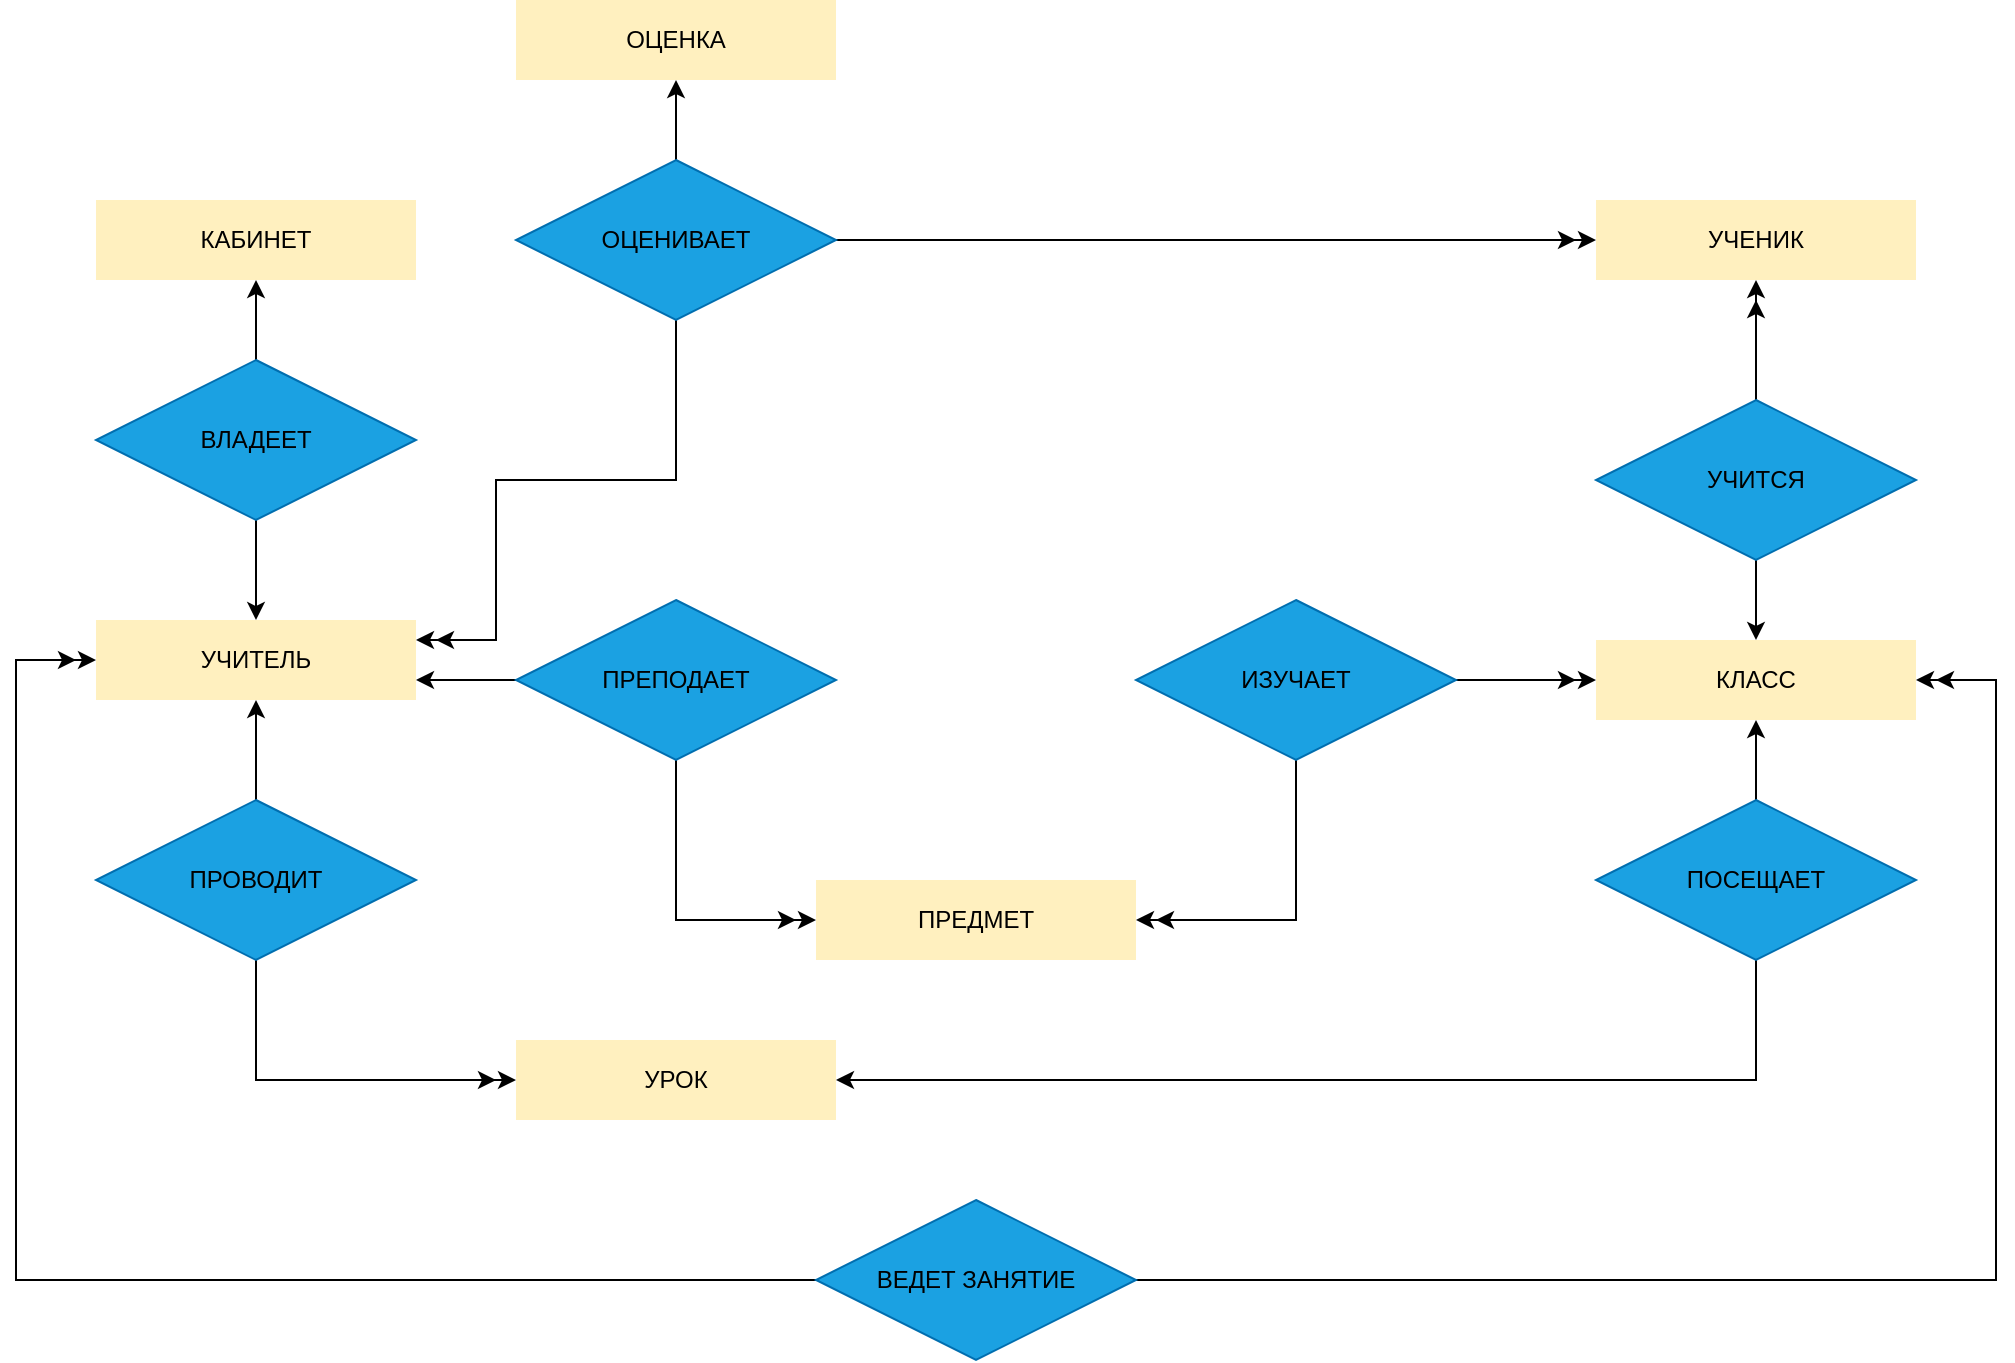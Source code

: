 <mxfile version="24.7.17" pages="2">
  <diagram id="R2lEEEUBdFMjLlhIrx00" name="ER model">
    <mxGraphModel dx="1432" dy="1423" grid="1" gridSize="10" guides="1" tooltips="1" connect="1" arrows="1" fold="1" page="1" pageScale="1" pageWidth="1100" pageHeight="850" math="0" shadow="0" extFonts="Permanent Marker^https://fonts.googleapis.com/css?family=Permanent+Marker">
      <root>
        <mxCell id="0" />
        <mxCell id="1" parent="0" />
        <mxCell id="xY1tVdi-NpbwFb_YusdT-2" value="УЧИТЕЛЬ" style="rounded=0;whiteSpace=wrap;html=1;fillColor=#FFF0BF;strokeColor=none;" parent="1" vertex="1">
          <mxGeometry x="70" y="350" width="160" height="40" as="geometry" />
        </mxCell>
        <mxCell id="YvtMeRN7eBT-opy4pQaJ-7" style="edgeStyle=orthogonalEdgeStyle;rounded=0;orthogonalLoop=1;jettySize=auto;html=1;" parent="1" source="xY1tVdi-NpbwFb_YusdT-6" target="YvtMeRN7eBT-opy4pQaJ-1" edge="1">
          <mxGeometry relative="1" as="geometry" />
        </mxCell>
        <mxCell id="YvtMeRN7eBT-opy4pQaJ-8" style="edgeStyle=orthogonalEdgeStyle;rounded=0;orthogonalLoop=1;jettySize=auto;html=1;" parent="1" source="xY1tVdi-NpbwFb_YusdT-6" target="YvtMeRN7eBT-opy4pQaJ-2" edge="1">
          <mxGeometry relative="1" as="geometry" />
        </mxCell>
        <mxCell id="_aSir1u-UffLly7e60Au-1" style="edgeStyle=orthogonalEdgeStyle;rounded=0;orthogonalLoop=1;jettySize=auto;html=1;" parent="1" source="xY1tVdi-NpbwFb_YusdT-6" edge="1">
          <mxGeometry relative="1" as="geometry">
            <mxPoint x="900" y="190" as="targetPoint" />
          </mxGeometry>
        </mxCell>
        <mxCell id="xY1tVdi-NpbwFb_YusdT-6" value="УЧИТСЯ" style="rhombus;whiteSpace=wrap;html=1;fillColor=#1ba1e2;fontColor=#000000;strokeColor=#006EAF;" parent="1" vertex="1">
          <mxGeometry x="820" y="240" width="160" height="80" as="geometry" />
        </mxCell>
        <mxCell id="YvtMeRN7eBT-opy4pQaJ-1" value="УЧЕНИК" style="rounded=0;whiteSpace=wrap;html=1;fillColor=#FFF0BF;strokeColor=none;" parent="1" vertex="1">
          <mxGeometry x="820" y="140" width="160" height="40" as="geometry" />
        </mxCell>
        <mxCell id="YvtMeRN7eBT-opy4pQaJ-2" value="КЛАСС" style="rounded=0;whiteSpace=wrap;html=1;fillColor=#FFF0BF;strokeColor=none;" parent="1" vertex="1">
          <mxGeometry x="820" y="360" width="160" height="40" as="geometry" />
        </mxCell>
        <mxCell id="YvtMeRN7eBT-opy4pQaJ-3" value="КАБИНЕТ" style="rounded=0;whiteSpace=wrap;html=1;fillColor=#FFF0BF;strokeColor=none;" parent="1" vertex="1">
          <mxGeometry x="70" y="140" width="160" height="40" as="geometry" />
        </mxCell>
        <mxCell id="YvtMeRN7eBT-opy4pQaJ-4" value="ПРЕДМЕТ" style="rounded=0;whiteSpace=wrap;html=1;fillColor=#FFF0BF;strokeColor=none;" parent="1" vertex="1">
          <mxGeometry x="430" y="480" width="160" height="40" as="geometry" />
        </mxCell>
        <mxCell id="YvtMeRN7eBT-opy4pQaJ-5" value="ОЦЕНКА" style="rounded=0;whiteSpace=wrap;html=1;fillColor=#FFF0BF;strokeColor=none;" parent="1" vertex="1">
          <mxGeometry x="280" y="40" width="160" height="40" as="geometry" />
        </mxCell>
        <mxCell id="YvtMeRN7eBT-opy4pQaJ-6" value="УРОК" style="rounded=0;whiteSpace=wrap;html=1;fillColor=#FFF0BF;strokeColor=none;" parent="1" vertex="1">
          <mxGeometry x="280" y="560" width="160" height="40" as="geometry" />
        </mxCell>
        <mxCell id="_aSir1u-UffLly7e60Au-5" style="edgeStyle=orthogonalEdgeStyle;rounded=0;orthogonalLoop=1;jettySize=auto;html=1;entryX=0.5;entryY=1;entryDx=0;entryDy=0;" parent="1" source="_aSir1u-UffLly7e60Au-2" target="YvtMeRN7eBT-opy4pQaJ-3" edge="1">
          <mxGeometry relative="1" as="geometry" />
        </mxCell>
        <mxCell id="_aSir1u-UffLly7e60Au-6" style="edgeStyle=orthogonalEdgeStyle;rounded=0;orthogonalLoop=1;jettySize=auto;html=1;entryX=0.5;entryY=0;entryDx=0;entryDy=0;" parent="1" source="_aSir1u-UffLly7e60Au-2" target="xY1tVdi-NpbwFb_YusdT-2" edge="1">
          <mxGeometry relative="1" as="geometry" />
        </mxCell>
        <mxCell id="_aSir1u-UffLly7e60Au-2" value="ВЛАДЕЕТ" style="rhombus;whiteSpace=wrap;html=1;fillColor=#1ba1e2;fontColor=#000000;strokeColor=#006EAF;" parent="1" vertex="1">
          <mxGeometry x="70" y="220" width="160" height="80" as="geometry" />
        </mxCell>
        <mxCell id="_aSir1u-UffLly7e60Au-25" style="edgeStyle=orthogonalEdgeStyle;rounded=0;orthogonalLoop=1;jettySize=auto;html=1;entryX=0.5;entryY=1;entryDx=0;entryDy=0;exitX=0.5;exitY=0;exitDx=0;exitDy=0;" parent="1" source="_aSir1u-UffLly7e60Au-10" target="xY1tVdi-NpbwFb_YusdT-2" edge="1">
          <mxGeometry relative="1" as="geometry" />
        </mxCell>
        <mxCell id="_aSir1u-UffLly7e60Au-38" style="edgeStyle=orthogonalEdgeStyle;rounded=0;orthogonalLoop=1;jettySize=auto;html=1;entryX=0;entryY=0.5;entryDx=0;entryDy=0;exitX=0.5;exitY=1;exitDx=0;exitDy=0;" parent="1" source="_aSir1u-UffLly7e60Au-10" target="YvtMeRN7eBT-opy4pQaJ-6" edge="1">
          <mxGeometry relative="1" as="geometry" />
        </mxCell>
        <mxCell id="_aSir1u-UffLly7e60Au-39" style="edgeStyle=orthogonalEdgeStyle;rounded=0;orthogonalLoop=1;jettySize=auto;html=1;exitX=0.5;exitY=1;exitDx=0;exitDy=0;" parent="1" source="_aSir1u-UffLly7e60Au-10" edge="1">
          <mxGeometry relative="1" as="geometry">
            <mxPoint x="270" y="580" as="targetPoint" />
            <Array as="points">
              <mxPoint x="150" y="580" />
            </Array>
          </mxGeometry>
        </mxCell>
        <mxCell id="_aSir1u-UffLly7e60Au-10" value="ПРОВОДИТ" style="rhombus;whiteSpace=wrap;html=1;fillColor=#1ba1e2;fontColor=#000000;strokeColor=#006EAF;" parent="1" vertex="1">
          <mxGeometry x="70" y="440" width="160" height="80" as="geometry" />
        </mxCell>
        <mxCell id="_aSir1u-UffLly7e60Au-27" style="edgeStyle=orthogonalEdgeStyle;rounded=0;orthogonalLoop=1;jettySize=auto;html=1;entryX=0.5;entryY=1;entryDx=0;entryDy=0;exitX=0.5;exitY=0;exitDx=0;exitDy=0;" parent="1" source="_aSir1u-UffLly7e60Au-14" target="YvtMeRN7eBT-opy4pQaJ-2" edge="1">
          <mxGeometry relative="1" as="geometry" />
        </mxCell>
        <mxCell id="_aSir1u-UffLly7e60Au-31" style="edgeStyle=orthogonalEdgeStyle;rounded=0;orthogonalLoop=1;jettySize=auto;html=1;entryX=1;entryY=0.5;entryDx=0;entryDy=0;exitX=0.5;exitY=1;exitDx=0;exitDy=0;" parent="1" source="_aSir1u-UffLly7e60Au-14" target="YvtMeRN7eBT-opy4pQaJ-6" edge="1">
          <mxGeometry relative="1" as="geometry" />
        </mxCell>
        <mxCell id="_aSir1u-UffLly7e60Au-14" value="ПОСЕЩАЕТ" style="rhombus;whiteSpace=wrap;html=1;fillColor=#1ba1e2;fontColor=#000000;strokeColor=#006EAF;" parent="1" vertex="1">
          <mxGeometry x="820" y="440" width="160" height="80" as="geometry" />
        </mxCell>
        <mxCell id="_aSir1u-UffLly7e60Au-35" style="edgeStyle=orthogonalEdgeStyle;rounded=0;orthogonalLoop=1;jettySize=auto;html=1;entryX=0;entryY=0.5;entryDx=0;entryDy=0;" parent="1" source="_aSir1u-UffLly7e60Au-32" target="YvtMeRN7eBT-opy4pQaJ-1" edge="1">
          <mxGeometry relative="1" as="geometry" />
        </mxCell>
        <mxCell id="_aSir1u-UffLly7e60Au-36" style="edgeStyle=orthogonalEdgeStyle;rounded=0;orthogonalLoop=1;jettySize=auto;html=1;" parent="1" source="_aSir1u-UffLly7e60Au-32" edge="1">
          <mxGeometry relative="1" as="geometry">
            <mxPoint x="810" y="160" as="targetPoint" />
            <Array as="points">
              <mxPoint x="720" y="160" />
              <mxPoint x="720" y="160" />
            </Array>
          </mxGeometry>
        </mxCell>
        <mxCell id="_aSir1u-UffLly7e60Au-37" style="edgeStyle=orthogonalEdgeStyle;rounded=0;orthogonalLoop=1;jettySize=auto;html=1;entryX=0.5;entryY=1;entryDx=0;entryDy=0;" parent="1" source="_aSir1u-UffLly7e60Au-32" target="YvtMeRN7eBT-opy4pQaJ-5" edge="1">
          <mxGeometry relative="1" as="geometry" />
        </mxCell>
        <mxCell id="_aSir1u-UffLly7e60Au-42" style="edgeStyle=orthogonalEdgeStyle;rounded=0;orthogonalLoop=1;jettySize=auto;html=1;exitX=0.5;exitY=1;exitDx=0;exitDy=0;entryX=1;entryY=0.25;entryDx=0;entryDy=0;" parent="1" source="_aSir1u-UffLly7e60Au-32" target="xY1tVdi-NpbwFb_YusdT-2" edge="1">
          <mxGeometry relative="1" as="geometry">
            <mxPoint x="240" y="370" as="targetPoint" />
            <Array as="points">
              <mxPoint x="360" y="280" />
              <mxPoint x="270" y="280" />
              <mxPoint x="270" y="360" />
            </Array>
          </mxGeometry>
        </mxCell>
        <mxCell id="_aSir1u-UffLly7e60Au-55" style="edgeStyle=orthogonalEdgeStyle;rounded=0;orthogonalLoop=1;jettySize=auto;html=1;exitX=0.5;exitY=1;exitDx=0;exitDy=0;" parent="1" source="_aSir1u-UffLly7e60Au-32" edge="1">
          <mxGeometry relative="1" as="geometry">
            <mxPoint x="240" y="360" as="targetPoint" />
            <Array as="points">
              <mxPoint x="360" y="280" />
              <mxPoint x="270" y="280" />
              <mxPoint x="270" y="360" />
            </Array>
          </mxGeometry>
        </mxCell>
        <mxCell id="_aSir1u-UffLly7e60Au-32" value="ОЦЕНИВАЕТ" style="rhombus;whiteSpace=wrap;html=1;fillColor=#1ba1e2;fontColor=#000000;strokeColor=#006EAF;" parent="1" vertex="1">
          <mxGeometry x="280" y="120" width="160" height="80" as="geometry" />
        </mxCell>
        <mxCell id="_aSir1u-UffLly7e60Au-50" style="edgeStyle=orthogonalEdgeStyle;rounded=0;orthogonalLoop=1;jettySize=auto;html=1;entryX=1;entryY=0.75;entryDx=0;entryDy=0;" parent="1" source="_aSir1u-UffLly7e60Au-41" target="xY1tVdi-NpbwFb_YusdT-2" edge="1">
          <mxGeometry relative="1" as="geometry" />
        </mxCell>
        <mxCell id="_aSir1u-UffLly7e60Au-52" style="edgeStyle=orthogonalEdgeStyle;rounded=0;orthogonalLoop=1;jettySize=auto;html=1;entryX=0;entryY=0.5;entryDx=0;entryDy=0;" parent="1" source="_aSir1u-UffLly7e60Au-41" target="YvtMeRN7eBT-opy4pQaJ-4" edge="1">
          <mxGeometry relative="1" as="geometry" />
        </mxCell>
        <mxCell id="_aSir1u-UffLly7e60Au-60" style="edgeStyle=orthogonalEdgeStyle;rounded=0;orthogonalLoop=1;jettySize=auto;html=1;" parent="1" source="_aSir1u-UffLly7e60Au-41" edge="1">
          <mxGeometry relative="1" as="geometry">
            <mxPoint x="420" y="500" as="targetPoint" />
            <Array as="points">
              <mxPoint x="360" y="500" />
            </Array>
          </mxGeometry>
        </mxCell>
        <mxCell id="_aSir1u-UffLly7e60Au-41" value="ПРЕПОДАЕТ" style="rhombus;whiteSpace=wrap;html=1;fillColor=#1ba1e2;fontColor=#000000;strokeColor=#006EAF;" parent="1" vertex="1">
          <mxGeometry x="280" y="340" width="160" height="80" as="geometry" />
        </mxCell>
        <mxCell id="_aSir1u-UffLly7e60Au-56" style="edgeStyle=orthogonalEdgeStyle;rounded=0;orthogonalLoop=1;jettySize=auto;html=1;entryX=1;entryY=0.5;entryDx=0;entryDy=0;" parent="1" source="_aSir1u-UffLly7e60Au-53" target="YvtMeRN7eBT-opy4pQaJ-4" edge="1">
          <mxGeometry relative="1" as="geometry" />
        </mxCell>
        <mxCell id="_aSir1u-UffLly7e60Au-57" style="edgeStyle=orthogonalEdgeStyle;rounded=0;orthogonalLoop=1;jettySize=auto;html=1;" parent="1" source="_aSir1u-UffLly7e60Au-53" edge="1">
          <mxGeometry relative="1" as="geometry">
            <mxPoint x="600" y="500" as="targetPoint" />
            <Array as="points">
              <mxPoint x="670" y="500" />
            </Array>
          </mxGeometry>
        </mxCell>
        <mxCell id="_aSir1u-UffLly7e60Au-58" style="edgeStyle=orthogonalEdgeStyle;rounded=0;orthogonalLoop=1;jettySize=auto;html=1;entryX=0;entryY=0.5;entryDx=0;entryDy=0;" parent="1" source="_aSir1u-UffLly7e60Au-53" target="YvtMeRN7eBT-opy4pQaJ-2" edge="1">
          <mxGeometry relative="1" as="geometry" />
        </mxCell>
        <mxCell id="_aSir1u-UffLly7e60Au-59" style="edgeStyle=orthogonalEdgeStyle;rounded=0;orthogonalLoop=1;jettySize=auto;html=1;" parent="1" source="_aSir1u-UffLly7e60Au-53" edge="1">
          <mxGeometry relative="1" as="geometry">
            <mxPoint x="810" y="380" as="targetPoint" />
          </mxGeometry>
        </mxCell>
        <mxCell id="_aSir1u-UffLly7e60Au-53" value="ИЗУЧАЕТ" style="rhombus;whiteSpace=wrap;html=1;fillColor=#1ba1e2;fontColor=#000000;strokeColor=#006EAF;" parent="1" vertex="1">
          <mxGeometry x="590" y="340" width="160" height="80" as="geometry" />
        </mxCell>
        <mxCell id="_aSir1u-UffLly7e60Au-62" style="edgeStyle=orthogonalEdgeStyle;rounded=0;orthogonalLoop=1;jettySize=auto;html=1;entryX=0;entryY=0.5;entryDx=0;entryDy=0;exitX=0;exitY=0.5;exitDx=0;exitDy=0;" parent="1" source="_aSir1u-UffLly7e60Au-61" target="xY1tVdi-NpbwFb_YusdT-2" edge="1">
          <mxGeometry relative="1" as="geometry">
            <Array as="points">
              <mxPoint x="30" y="680" />
              <mxPoint x="30" y="370" />
            </Array>
          </mxGeometry>
        </mxCell>
        <mxCell id="_aSir1u-UffLly7e60Au-64" style="edgeStyle=orthogonalEdgeStyle;rounded=0;orthogonalLoop=1;jettySize=auto;html=1;entryX=1;entryY=0.5;entryDx=0;entryDy=0;" parent="1" source="_aSir1u-UffLly7e60Au-61" target="YvtMeRN7eBT-opy4pQaJ-2" edge="1">
          <mxGeometry relative="1" as="geometry">
            <Array as="points">
              <mxPoint x="1020" y="680" />
              <mxPoint x="1020" y="380" />
            </Array>
          </mxGeometry>
        </mxCell>
        <mxCell id="_aSir1u-UffLly7e60Au-65" style="edgeStyle=orthogonalEdgeStyle;rounded=0;orthogonalLoop=1;jettySize=auto;html=1;exitX=1;exitY=0.5;exitDx=0;exitDy=0;" parent="1" source="_aSir1u-UffLly7e60Au-61" edge="1">
          <mxGeometry relative="1" as="geometry">
            <mxPoint x="990" y="380" as="targetPoint" />
            <Array as="points">
              <mxPoint x="1020" y="680" />
              <mxPoint x="1020" y="380" />
            </Array>
          </mxGeometry>
        </mxCell>
        <mxCell id="_aSir1u-UffLly7e60Au-66" style="edgeStyle=orthogonalEdgeStyle;rounded=0;orthogonalLoop=1;jettySize=auto;html=1;" parent="1" source="_aSir1u-UffLly7e60Au-61" edge="1">
          <mxGeometry relative="1" as="geometry">
            <mxPoint x="60" y="370" as="targetPoint" />
            <Array as="points">
              <mxPoint x="30" y="680" />
            </Array>
          </mxGeometry>
        </mxCell>
        <mxCell id="_aSir1u-UffLly7e60Au-61" value="ВЕДЕТ ЗАНЯТИЕ" style="rhombus;whiteSpace=wrap;html=1;fillColor=#1ba1e2;fontColor=#000000;strokeColor=#006EAF;" parent="1" vertex="1">
          <mxGeometry x="430" y="640" width="160" height="80" as="geometry" />
        </mxCell>
      </root>
    </mxGraphModel>
  </diagram>
  <diagram id="AbQH_3oQjEk-BJU-UFNg" name="DB">
    <mxGraphModel dx="1436" dy="1423" grid="1" gridSize="10" guides="1" tooltips="1" connect="1" arrows="1" fold="1" page="1" pageScale="1" pageWidth="1169" pageHeight="827" math="0" shadow="0">
      <root>
        <mxCell id="0" />
        <mxCell id="1" parent="0" />
        <mxCell id="j9g9XA2Bp9Uan3UUcMYI-13" value="" style="rounded=0;whiteSpace=wrap;html=1;labelBackgroundColor=default;fillColor=#f5f5f5;strokeColor=#666666;fontColor=#333333;" vertex="1" parent="1">
          <mxGeometry x="20" y="20" width="1120" height="590" as="geometry" />
        </mxCell>
        <mxCell id="8eqkiOgAoffHooSpeqEV-1" value="Teachers (Учителя)" style="shape=table;startSize=30;container=1;collapsible=1;childLayout=tableLayout;fixedRows=1;rowLines=0;fontStyle=3;align=center;resizeLast=1;html=1;labelBackgroundColor=none;fillColor=#A8DADC;strokeColor=#457B9D;fontColor=#1D3557;sketch=1;curveFitting=1;jiggle=2;fontFamily=Comic Sans MS;" parent="1" vertex="1">
          <mxGeometry x="640" y="400" width="180" height="120" as="geometry" />
        </mxCell>
        <mxCell id="8eqkiOgAoffHooSpeqEV-2" value="" style="shape=tableRow;horizontal=0;startSize=0;swimlaneHead=0;swimlaneBody=0;fillColor=none;collapsible=0;dropTarget=0;points=[[0,0.5],[1,0.5]];portConstraint=eastwest;top=0;left=0;right=0;bottom=1;labelBackgroundColor=none;strokeColor=#457B9D;fontColor=#1D3557;sketch=1;curveFitting=1;jiggle=2;fontStyle=2;fontFamily=Comic Sans MS;" parent="8eqkiOgAoffHooSpeqEV-1" vertex="1">
          <mxGeometry y="30" width="180" height="30" as="geometry" />
        </mxCell>
        <mxCell id="8eqkiOgAoffHooSpeqEV-3" value="PK" style="shape=partialRectangle;connectable=0;fillColor=none;top=0;left=0;bottom=0;right=0;fontStyle=3;overflow=hidden;whiteSpace=wrap;html=1;labelBackgroundColor=none;strokeColor=#457B9D;fontColor=#1D3557;sketch=1;curveFitting=1;jiggle=2;fontFamily=Comic Sans MS;" parent="8eqkiOgAoffHooSpeqEV-2" vertex="1">
          <mxGeometry width="60" height="30" as="geometry">
            <mxRectangle width="60" height="30" as="alternateBounds" />
          </mxGeometry>
        </mxCell>
        <mxCell id="8eqkiOgAoffHooSpeqEV-4" value="id" style="shape=partialRectangle;connectable=0;fillColor=none;top=0;left=0;bottom=0;right=0;align=left;spacingLeft=6;fontStyle=7;overflow=hidden;whiteSpace=wrap;html=1;labelBackgroundColor=none;strokeColor=#457B9D;fontColor=#1D3557;sketch=1;curveFitting=1;jiggle=2;fontFamily=Comic Sans MS;" parent="8eqkiOgAoffHooSpeqEV-2" vertex="1">
          <mxGeometry x="60" width="120" height="30" as="geometry">
            <mxRectangle width="120" height="30" as="alternateBounds" />
          </mxGeometry>
        </mxCell>
        <mxCell id="8eqkiOgAoffHooSpeqEV-5" value="" style="shape=tableRow;horizontal=0;startSize=0;swimlaneHead=0;swimlaneBody=0;fillColor=none;collapsible=0;dropTarget=0;points=[[0,0.5],[1,0.5]];portConstraint=eastwest;top=0;left=0;right=0;bottom=0;labelBackgroundColor=none;strokeColor=#457B9D;fontColor=#1D3557;sketch=1;curveFitting=1;jiggle=2;fontStyle=2;fontFamily=Comic Sans MS;" parent="8eqkiOgAoffHooSpeqEV-1" vertex="1">
          <mxGeometry y="60" width="180" height="30" as="geometry" />
        </mxCell>
        <mxCell id="8eqkiOgAoffHooSpeqEV-6" value="" style="shape=partialRectangle;connectable=0;fillColor=none;top=0;left=0;bottom=0;right=0;editable=1;overflow=hidden;whiteSpace=wrap;html=1;labelBackgroundColor=none;strokeColor=#457B9D;fontColor=#1D3557;sketch=1;curveFitting=1;jiggle=2;fontStyle=2;fontFamily=Comic Sans MS;" parent="8eqkiOgAoffHooSpeqEV-5" vertex="1">
          <mxGeometry width="60" height="30" as="geometry">
            <mxRectangle width="60" height="30" as="alternateBounds" />
          </mxGeometry>
        </mxCell>
        <mxCell id="8eqkiOgAoffHooSpeqEV-7" value="name" style="shape=partialRectangle;connectable=0;fillColor=none;top=0;left=0;bottom=0;right=0;align=left;spacingLeft=6;overflow=hidden;whiteSpace=wrap;html=1;labelBackgroundColor=none;strokeColor=#457B9D;fontColor=#1D3557;sketch=1;curveFitting=1;jiggle=2;fontStyle=2;fontFamily=Comic Sans MS;" parent="8eqkiOgAoffHooSpeqEV-5" vertex="1">
          <mxGeometry x="60" width="120" height="30" as="geometry">
            <mxRectangle width="120" height="30" as="alternateBounds" />
          </mxGeometry>
        </mxCell>
        <mxCell id="8eqkiOgAoffHooSpeqEV-8" value="" style="shape=tableRow;horizontal=0;startSize=0;swimlaneHead=0;swimlaneBody=0;fillColor=none;collapsible=0;dropTarget=0;points=[[0,0.5],[1,0.5]];portConstraint=eastwest;top=0;left=0;right=0;bottom=0;labelBackgroundColor=none;strokeColor=#457B9D;fontColor=#1D3557;sketch=1;curveFitting=1;jiggle=2;fontStyle=2;fontFamily=Comic Sans MS;" parent="8eqkiOgAoffHooSpeqEV-1" vertex="1">
          <mxGeometry y="90" width="180" height="30" as="geometry" />
        </mxCell>
        <mxCell id="8eqkiOgAoffHooSpeqEV-9" value="&lt;span style=&quot;font-weight: 700;&quot;&gt;FK&lt;/span&gt;" style="shape=partialRectangle;connectable=0;fillColor=none;top=0;left=0;bottom=0;right=0;editable=1;overflow=hidden;whiteSpace=wrap;html=1;labelBackgroundColor=none;strokeColor=#457B9D;fontColor=#1D3557;sketch=1;curveFitting=1;jiggle=2;fontStyle=2;fontFamily=Comic Sans MS;" parent="8eqkiOgAoffHooSpeqEV-8" vertex="1">
          <mxGeometry width="60" height="30" as="geometry">
            <mxRectangle width="60" height="30" as="alternateBounds" />
          </mxGeometry>
        </mxCell>
        <mxCell id="8eqkiOgAoffHooSpeqEV-10" value="ownCabinetId" style="shape=partialRectangle;connectable=0;fillColor=none;top=0;left=0;bottom=0;right=0;align=left;spacingLeft=6;overflow=hidden;whiteSpace=wrap;html=1;labelBackgroundColor=none;strokeColor=#457B9D;fontColor=#1D3557;sketch=1;curveFitting=1;jiggle=2;fontStyle=2;fontFamily=Comic Sans MS;" parent="8eqkiOgAoffHooSpeqEV-8" vertex="1">
          <mxGeometry x="60" width="120" height="30" as="geometry">
            <mxRectangle width="120" height="30" as="alternateBounds" />
          </mxGeometry>
        </mxCell>
        <mxCell id="8eqkiOgAoffHooSpeqEV-14" value="Pupils (Ученики)" style="shape=table;startSize=30;container=1;collapsible=1;childLayout=tableLayout;fixedRows=1;rowLines=0;fontStyle=3;align=center;resizeLast=1;html=1;whiteSpace=wrap;labelBackgroundColor=none;fillColor=#A8DADC;strokeColor=#457B9D;fontColor=#1D3557;sketch=1;curveFitting=1;jiggle=2;fontFamily=Comic Sans MS;" parent="1" vertex="1">
          <mxGeometry x="40" y="240" width="180" height="120" as="geometry" />
        </mxCell>
        <mxCell id="8eqkiOgAoffHooSpeqEV-18" value="" style="shape=tableRow;horizontal=0;startSize=0;swimlaneHead=0;swimlaneBody=0;fillColor=none;collapsible=0;dropTarget=0;points=[[0,0.5],[1,0.5]];portConstraint=eastwest;top=0;left=0;right=0;bottom=1;html=1;labelBackgroundColor=none;strokeColor=#457B9D;fontColor=#1D3557;sketch=1;curveFitting=1;jiggle=2;fontStyle=2;fontFamily=Comic Sans MS;" parent="8eqkiOgAoffHooSpeqEV-14" vertex="1">
          <mxGeometry y="30" width="180" height="30" as="geometry" />
        </mxCell>
        <mxCell id="8eqkiOgAoffHooSpeqEV-19" value="PK" style="shape=partialRectangle;connectable=0;fillColor=none;top=0;left=0;bottom=0;right=0;fontStyle=3;overflow=hidden;html=1;whiteSpace=wrap;labelBackgroundColor=none;strokeColor=#457B9D;fontColor=#1D3557;sketch=1;curveFitting=1;jiggle=2;fontFamily=Comic Sans MS;" parent="8eqkiOgAoffHooSpeqEV-18" vertex="1">
          <mxGeometry width="60" height="30" as="geometry">
            <mxRectangle width="60" height="30" as="alternateBounds" />
          </mxGeometry>
        </mxCell>
        <mxCell id="8eqkiOgAoffHooSpeqEV-20" value="id" style="shape=partialRectangle;connectable=0;fillColor=none;top=0;left=0;bottom=0;right=0;align=left;spacingLeft=6;fontStyle=7;overflow=hidden;html=1;whiteSpace=wrap;labelBackgroundColor=none;strokeColor=#457B9D;fontColor=#1D3557;sketch=1;curveFitting=1;jiggle=2;fontFamily=Comic Sans MS;" parent="8eqkiOgAoffHooSpeqEV-18" vertex="1">
          <mxGeometry x="60" width="120" height="30" as="geometry">
            <mxRectangle width="120" height="30" as="alternateBounds" />
          </mxGeometry>
        </mxCell>
        <mxCell id="8eqkiOgAoffHooSpeqEV-21" value="" style="shape=tableRow;horizontal=0;startSize=0;swimlaneHead=0;swimlaneBody=0;fillColor=none;collapsible=0;dropTarget=0;points=[[0,0.5],[1,0.5]];portConstraint=eastwest;top=0;left=0;right=0;bottom=0;html=1;labelBackgroundColor=none;strokeColor=#457B9D;fontColor=#1D3557;sketch=1;curveFitting=1;jiggle=2;fontStyle=2;fontFamily=Comic Sans MS;" parent="8eqkiOgAoffHooSpeqEV-14" vertex="1">
          <mxGeometry y="60" width="180" height="30" as="geometry" />
        </mxCell>
        <mxCell id="8eqkiOgAoffHooSpeqEV-22" value="" style="shape=partialRectangle;connectable=0;fillColor=none;top=0;left=0;bottom=0;right=0;editable=1;overflow=hidden;html=1;whiteSpace=wrap;labelBackgroundColor=none;strokeColor=#457B9D;fontColor=#1D3557;sketch=1;curveFitting=1;jiggle=2;fontStyle=2;fontFamily=Comic Sans MS;" parent="8eqkiOgAoffHooSpeqEV-21" vertex="1">
          <mxGeometry width="60" height="30" as="geometry">
            <mxRectangle width="60" height="30" as="alternateBounds" />
          </mxGeometry>
        </mxCell>
        <mxCell id="8eqkiOgAoffHooSpeqEV-23" value="name" style="shape=partialRectangle;connectable=0;fillColor=none;top=0;left=0;bottom=0;right=0;align=left;spacingLeft=6;overflow=hidden;html=1;whiteSpace=wrap;labelBackgroundColor=none;strokeColor=#457B9D;fontColor=#1D3557;sketch=1;curveFitting=1;jiggle=2;fontStyle=2;fontFamily=Comic Sans MS;" parent="8eqkiOgAoffHooSpeqEV-21" vertex="1">
          <mxGeometry x="60" width="120" height="30" as="geometry">
            <mxRectangle width="120" height="30" as="alternateBounds" />
          </mxGeometry>
        </mxCell>
        <mxCell id="8eqkiOgAoffHooSpeqEV-77" value="" style="shape=tableRow;horizontal=0;startSize=0;swimlaneHead=0;swimlaneBody=0;fillColor=none;collapsible=0;dropTarget=0;points=[[0,0.5],[1,0.5]];portConstraint=eastwest;top=0;left=0;right=0;bottom=1;html=1;labelBackgroundColor=none;strokeColor=#457B9D;fontColor=#1D3557;sketch=1;curveFitting=1;jiggle=2;fontStyle=2;fontFamily=Comic Sans MS;" parent="8eqkiOgAoffHooSpeqEV-14" vertex="1">
          <mxGeometry y="90" width="180" height="30" as="geometry" />
        </mxCell>
        <mxCell id="8eqkiOgAoffHooSpeqEV-78" value="FK" style="shape=partialRectangle;connectable=0;fillColor=none;top=0;left=0;bottom=0;right=0;fontStyle=3;overflow=hidden;html=1;whiteSpace=wrap;labelBackgroundColor=none;strokeColor=#457B9D;fontColor=#1D3557;sketch=1;curveFitting=1;jiggle=2;fontFamily=Comic Sans MS;" parent="8eqkiOgAoffHooSpeqEV-77" vertex="1">
          <mxGeometry width="60" height="30" as="geometry">
            <mxRectangle width="60" height="30" as="alternateBounds" />
          </mxGeometry>
        </mxCell>
        <mxCell id="8eqkiOgAoffHooSpeqEV-79" value="groupId" style="shape=partialRectangle;connectable=0;fillColor=none;top=0;left=0;bottom=0;right=0;align=left;spacingLeft=6;fontStyle=7;overflow=hidden;html=1;whiteSpace=wrap;labelBackgroundColor=none;strokeColor=#457B9D;fontColor=#1D3557;sketch=1;curveFitting=1;jiggle=2;fontFamily=Comic Sans MS;" parent="8eqkiOgAoffHooSpeqEV-77" vertex="1">
          <mxGeometry x="60" width="120" height="30" as="geometry">
            <mxRectangle width="120" height="30" as="alternateBounds" />
          </mxGeometry>
        </mxCell>
        <mxCell id="8eqkiOgAoffHooSpeqEV-27" value="Courses (Предметы)" style="shape=table;startSize=30;container=1;collapsible=1;childLayout=tableLayout;fixedRows=1;rowLines=0;fontStyle=3;align=center;resizeLast=1;html=1;whiteSpace=wrap;movable=1;resizable=1;rotatable=1;deletable=1;editable=1;locked=0;connectable=1;labelBackgroundColor=none;fillColor=#A8DADC;strokeColor=#457B9D;fontColor=#1D3557;sketch=1;curveFitting=1;jiggle=2;fontFamily=Comic Sans MS;" parent="1" vertex="1">
          <mxGeometry x="320" y="400" width="180" height="120" as="geometry" />
        </mxCell>
        <mxCell id="8eqkiOgAoffHooSpeqEV-28" value="" style="shape=tableRow;horizontal=0;startSize=0;swimlaneHead=0;swimlaneBody=0;fillColor=none;collapsible=0;dropTarget=0;points=[[0,0.5],[1,0.5]];portConstraint=eastwest;top=0;left=0;right=0;bottom=1;html=1;labelBackgroundColor=none;strokeColor=#457B9D;fontColor=#1D3557;sketch=1;curveFitting=1;jiggle=2;fontStyle=2;fontFamily=Comic Sans MS;" parent="8eqkiOgAoffHooSpeqEV-27" vertex="1">
          <mxGeometry y="30" width="180" height="30" as="geometry" />
        </mxCell>
        <mxCell id="8eqkiOgAoffHooSpeqEV-29" value="PK" style="shape=partialRectangle;connectable=0;fillColor=none;top=0;left=0;bottom=0;right=0;fontStyle=3;overflow=hidden;html=1;whiteSpace=wrap;labelBackgroundColor=none;strokeColor=#457B9D;fontColor=#1D3557;sketch=1;curveFitting=1;jiggle=2;fontFamily=Comic Sans MS;" parent="8eqkiOgAoffHooSpeqEV-28" vertex="1">
          <mxGeometry width="60" height="30" as="geometry">
            <mxRectangle width="60" height="30" as="alternateBounds" />
          </mxGeometry>
        </mxCell>
        <mxCell id="8eqkiOgAoffHooSpeqEV-30" value="id" style="shape=partialRectangle;connectable=0;fillColor=none;top=0;left=0;bottom=0;right=0;align=left;spacingLeft=6;fontStyle=7;overflow=hidden;html=1;whiteSpace=wrap;labelBackgroundColor=none;strokeColor=#457B9D;fontColor=#1D3557;sketch=1;curveFitting=1;jiggle=2;fontFamily=Comic Sans MS;" parent="8eqkiOgAoffHooSpeqEV-28" vertex="1">
          <mxGeometry x="60" width="120" height="30" as="geometry">
            <mxRectangle width="120" height="30" as="alternateBounds" />
          </mxGeometry>
        </mxCell>
        <mxCell id="8eqkiOgAoffHooSpeqEV-31" value="" style="shape=tableRow;horizontal=0;startSize=0;swimlaneHead=0;swimlaneBody=0;fillColor=none;collapsible=0;dropTarget=0;points=[[0,0.5],[1,0.5]];portConstraint=eastwest;top=0;left=0;right=0;bottom=0;html=1;labelBackgroundColor=none;strokeColor=#457B9D;fontColor=#1D3557;sketch=1;curveFitting=1;jiggle=2;fontStyle=2;fontFamily=Comic Sans MS;" parent="8eqkiOgAoffHooSpeqEV-27" vertex="1">
          <mxGeometry y="60" width="180" height="30" as="geometry" />
        </mxCell>
        <mxCell id="8eqkiOgAoffHooSpeqEV-32" value="" style="shape=partialRectangle;connectable=0;fillColor=none;top=0;left=0;bottom=0;right=0;editable=1;overflow=hidden;html=1;whiteSpace=wrap;labelBackgroundColor=none;strokeColor=#457B9D;fontColor=#1D3557;sketch=1;curveFitting=1;jiggle=2;fontStyle=2;fontFamily=Comic Sans MS;" parent="8eqkiOgAoffHooSpeqEV-31" vertex="1">
          <mxGeometry width="60" height="30" as="geometry">
            <mxRectangle width="60" height="30" as="alternateBounds" />
          </mxGeometry>
        </mxCell>
        <mxCell id="8eqkiOgAoffHooSpeqEV-33" value="name" style="shape=partialRectangle;connectable=0;fillColor=none;top=0;left=0;bottom=0;right=0;align=left;spacingLeft=6;overflow=hidden;html=1;whiteSpace=wrap;labelBackgroundColor=none;strokeColor=#457B9D;fontColor=#1D3557;sketch=1;curveFitting=1;jiggle=2;fontStyle=2;fontFamily=Comic Sans MS;" parent="8eqkiOgAoffHooSpeqEV-31" vertex="1">
          <mxGeometry x="60" width="120" height="30" as="geometry">
            <mxRectangle width="120" height="30" as="alternateBounds" />
          </mxGeometry>
        </mxCell>
        <mxCell id="8eqkiOgAoffHooSpeqEV-81" value="" style="shape=tableRow;horizontal=0;startSize=0;swimlaneHead=0;swimlaneBody=0;fillColor=none;collapsible=0;dropTarget=0;points=[[0,0.5],[1,0.5]];portConstraint=eastwest;top=0;left=0;right=0;bottom=1;html=1;labelBackgroundColor=none;strokeColor=#457B9D;fontColor=#1D3557;sketch=1;curveFitting=1;jiggle=2;fontStyle=2;fontFamily=Comic Sans MS;" parent="8eqkiOgAoffHooSpeqEV-27" vertex="1">
          <mxGeometry y="90" width="180" height="30" as="geometry" />
        </mxCell>
        <mxCell id="8eqkiOgAoffHooSpeqEV-82" value="FK" style="shape=partialRectangle;connectable=0;fillColor=none;top=0;left=0;bottom=0;right=0;fontStyle=3;overflow=hidden;html=1;whiteSpace=wrap;labelBackgroundColor=none;strokeColor=#457B9D;fontColor=#1D3557;sketch=1;curveFitting=1;jiggle=2;fontFamily=Comic Sans MS;" parent="8eqkiOgAoffHooSpeqEV-81" vertex="1">
          <mxGeometry width="60" height="30" as="geometry">
            <mxRectangle width="60" height="30" as="alternateBounds" />
          </mxGeometry>
        </mxCell>
        <mxCell id="8eqkiOgAoffHooSpeqEV-83" value="teacherId" style="shape=partialRectangle;connectable=0;fillColor=none;top=0;left=0;bottom=0;right=0;align=left;spacingLeft=6;fontStyle=7;overflow=hidden;html=1;whiteSpace=wrap;labelBackgroundColor=none;strokeColor=#457B9D;fontColor=#1D3557;sketch=1;curveFitting=1;jiggle=2;fontFamily=Comic Sans MS;" parent="8eqkiOgAoffHooSpeqEV-81" vertex="1">
          <mxGeometry x="60" width="120" height="30" as="geometry">
            <mxRectangle width="120" height="30" as="alternateBounds" />
          </mxGeometry>
        </mxCell>
        <mxCell id="8eqkiOgAoffHooSpeqEV-34" value="Groups (Классы)" style="shape=table;startSize=30;container=1;collapsible=1;childLayout=tableLayout;fixedRows=1;rowLines=0;fontStyle=3;align=center;resizeLast=1;html=1;whiteSpace=wrap;labelBackgroundColor=none;fillColor=#A8DADC;strokeColor=#457B9D;fontColor=#1D3557;sketch=1;curveFitting=1;jiggle=2;fontFamily=Comic Sans MS;" parent="1" vertex="1">
          <mxGeometry x="320" y="240" width="180" height="90" as="geometry" />
        </mxCell>
        <mxCell id="8eqkiOgAoffHooSpeqEV-35" value="" style="shape=tableRow;horizontal=0;startSize=0;swimlaneHead=0;swimlaneBody=0;fillColor=none;collapsible=0;dropTarget=0;points=[[0,0.5],[1,0.5]];portConstraint=eastwest;top=0;left=0;right=0;bottom=1;html=1;labelBackgroundColor=none;strokeColor=#457B9D;fontColor=#1D3557;sketch=1;curveFitting=1;jiggle=2;fontStyle=2;fontFamily=Comic Sans MS;" parent="8eqkiOgAoffHooSpeqEV-34" vertex="1">
          <mxGeometry y="30" width="180" height="30" as="geometry" />
        </mxCell>
        <mxCell id="8eqkiOgAoffHooSpeqEV-36" value="PK" style="shape=partialRectangle;connectable=0;fillColor=none;top=0;left=0;bottom=0;right=0;fontStyle=3;overflow=hidden;html=1;whiteSpace=wrap;labelBackgroundColor=none;strokeColor=#457B9D;fontColor=#1D3557;sketch=1;curveFitting=1;jiggle=2;fontFamily=Comic Sans MS;" parent="8eqkiOgAoffHooSpeqEV-35" vertex="1">
          <mxGeometry width="60" height="30" as="geometry">
            <mxRectangle width="60" height="30" as="alternateBounds" />
          </mxGeometry>
        </mxCell>
        <mxCell id="8eqkiOgAoffHooSpeqEV-37" value="id" style="shape=partialRectangle;connectable=0;fillColor=none;top=0;left=0;bottom=0;right=0;align=left;spacingLeft=6;fontStyle=7;overflow=hidden;html=1;whiteSpace=wrap;labelBackgroundColor=none;strokeColor=#457B9D;fontColor=#1D3557;sketch=1;curveFitting=1;jiggle=2;fontFamily=Comic Sans MS;" parent="8eqkiOgAoffHooSpeqEV-35" vertex="1">
          <mxGeometry x="60" width="120" height="30" as="geometry">
            <mxRectangle width="120" height="30" as="alternateBounds" />
          </mxGeometry>
        </mxCell>
        <mxCell id="8eqkiOgAoffHooSpeqEV-38" value="" style="shape=tableRow;horizontal=0;startSize=0;swimlaneHead=0;swimlaneBody=0;fillColor=none;collapsible=0;dropTarget=0;points=[[0,0.5],[1,0.5]];portConstraint=eastwest;top=0;left=0;right=0;bottom=0;html=1;labelBackgroundColor=none;strokeColor=#457B9D;fontColor=#1D3557;sketch=1;curveFitting=1;jiggle=2;fontStyle=2;fontFamily=Comic Sans MS;" parent="8eqkiOgAoffHooSpeqEV-34" vertex="1">
          <mxGeometry y="60" width="180" height="30" as="geometry" />
        </mxCell>
        <mxCell id="8eqkiOgAoffHooSpeqEV-39" value="" style="shape=partialRectangle;connectable=0;fillColor=none;top=0;left=0;bottom=0;right=0;editable=1;overflow=hidden;html=1;whiteSpace=wrap;labelBackgroundColor=none;strokeColor=#457B9D;fontColor=#1D3557;sketch=1;curveFitting=1;jiggle=2;fontStyle=2;fontFamily=Comic Sans MS;" parent="8eqkiOgAoffHooSpeqEV-38" vertex="1">
          <mxGeometry width="60" height="30" as="geometry">
            <mxRectangle width="60" height="30" as="alternateBounds" />
          </mxGeometry>
        </mxCell>
        <mxCell id="8eqkiOgAoffHooSpeqEV-40" value="name" style="shape=partialRectangle;connectable=0;fillColor=none;top=0;left=0;bottom=0;right=0;align=left;spacingLeft=6;overflow=hidden;html=1;whiteSpace=wrap;labelBackgroundColor=none;strokeColor=#457B9D;fontColor=#1D3557;sketch=1;curveFitting=1;jiggle=2;fontStyle=2;fontFamily=Comic Sans MS;" parent="8eqkiOgAoffHooSpeqEV-38" vertex="1">
          <mxGeometry x="60" width="120" height="30" as="geometry">
            <mxRectangle width="120" height="30" as="alternateBounds" />
          </mxGeometry>
        </mxCell>
        <mxCell id="8ev2djuD5y05kLU8fheQ-1" value="Lessons (Уроки)" style="shape=table;startSize=30;container=1;collapsible=1;childLayout=tableLayout;fixedRows=1;rowLines=0;fontStyle=3;align=center;resizeLast=1;html=1;whiteSpace=wrap;labelBackgroundColor=none;fillColor=#A8DADC;strokeColor=#457B9D;fontColor=#1D3557;sketch=1;curveFitting=1;jiggle=2;fontFamily=Comic Sans MS;" parent="1" vertex="1">
          <mxGeometry x="640" y="40" width="180" height="210" as="geometry" />
        </mxCell>
        <mxCell id="8ev2djuD5y05kLU8fheQ-5" value="" style="shape=tableRow;horizontal=0;startSize=0;swimlaneHead=0;swimlaneBody=0;fillColor=none;collapsible=0;dropTarget=0;points=[[0,0.5],[1,0.5]];portConstraint=eastwest;top=0;left=0;right=0;bottom=1;html=1;labelBackgroundColor=none;strokeColor=#457B9D;fontColor=#1D3557;sketch=1;curveFitting=1;jiggle=2;fontStyle=2;fontFamily=Comic Sans MS;" parent="8ev2djuD5y05kLU8fheQ-1" vertex="1">
          <mxGeometry y="30" width="180" height="30" as="geometry" />
        </mxCell>
        <mxCell id="8ev2djuD5y05kLU8fheQ-6" value="PK" style="shape=partialRectangle;connectable=0;fillColor=none;top=0;left=0;bottom=0;right=0;fontStyle=3;overflow=hidden;html=1;whiteSpace=wrap;labelBackgroundColor=none;strokeColor=#457B9D;fontColor=#1D3557;sketch=1;curveFitting=1;jiggle=2;fontFamily=Comic Sans MS;" parent="8ev2djuD5y05kLU8fheQ-5" vertex="1">
          <mxGeometry width="60" height="30" as="geometry">
            <mxRectangle width="60" height="30" as="alternateBounds" />
          </mxGeometry>
        </mxCell>
        <mxCell id="8ev2djuD5y05kLU8fheQ-7" value="id" style="shape=partialRectangle;connectable=0;fillColor=none;top=0;left=0;bottom=0;right=0;align=left;spacingLeft=6;fontStyle=7;overflow=hidden;html=1;whiteSpace=wrap;labelBackgroundColor=none;strokeColor=#457B9D;fontColor=#1D3557;sketch=1;curveFitting=1;jiggle=2;fontFamily=Comic Sans MS;" parent="8ev2djuD5y05kLU8fheQ-5" vertex="1">
          <mxGeometry x="60" width="120" height="30" as="geometry">
            <mxRectangle width="120" height="30" as="alternateBounds" />
          </mxGeometry>
        </mxCell>
        <mxCell id="8ev2djuD5y05kLU8fheQ-8" value="" style="shape=tableRow;horizontal=0;startSize=0;swimlaneHead=0;swimlaneBody=0;fillColor=none;collapsible=0;dropTarget=0;points=[[0,0.5],[1,0.5]];portConstraint=eastwest;top=0;left=0;right=0;bottom=0;html=1;labelBackgroundColor=none;strokeColor=#457B9D;fontColor=#1D3557;sketch=1;curveFitting=1;jiggle=2;fontStyle=2;fontFamily=Comic Sans MS;" parent="8ev2djuD5y05kLU8fheQ-1" vertex="1">
          <mxGeometry y="60" width="180" height="30" as="geometry" />
        </mxCell>
        <mxCell id="8ev2djuD5y05kLU8fheQ-9" value="" style="shape=partialRectangle;connectable=0;fillColor=none;top=0;left=0;bottom=0;right=0;editable=1;overflow=hidden;html=1;whiteSpace=wrap;labelBackgroundColor=none;strokeColor=#457B9D;fontColor=#1D3557;sketch=1;curveFitting=1;jiggle=2;fontStyle=2;fontFamily=Comic Sans MS;" parent="8ev2djuD5y05kLU8fheQ-8" vertex="1">
          <mxGeometry width="60" height="30" as="geometry">
            <mxRectangle width="60" height="30" as="alternateBounds" />
          </mxGeometry>
        </mxCell>
        <mxCell id="8ev2djuD5y05kLU8fheQ-10" value="date" style="shape=partialRectangle;connectable=0;fillColor=none;top=0;left=0;bottom=0;right=0;align=left;spacingLeft=6;overflow=hidden;html=1;whiteSpace=wrap;labelBackgroundColor=none;strokeColor=#457B9D;fontColor=#1D3557;sketch=1;curveFitting=1;jiggle=2;fontStyle=2;fontFamily=Comic Sans MS;" parent="8ev2djuD5y05kLU8fheQ-8" vertex="1">
          <mxGeometry x="60" width="120" height="30" as="geometry">
            <mxRectangle width="120" height="30" as="alternateBounds" />
          </mxGeometry>
        </mxCell>
        <mxCell id="8ev2djuD5y05kLU8fheQ-11" value="" style="shape=tableRow;horizontal=0;startSize=0;swimlaneHead=0;swimlaneBody=0;fillColor=none;collapsible=0;dropTarget=0;points=[[0,0.5],[1,0.5]];portConstraint=eastwest;top=0;left=0;right=0;bottom=0;html=1;labelBackgroundColor=none;strokeColor=#457B9D;fontColor=#1D3557;sketch=1;curveFitting=1;jiggle=2;fontStyle=2;fontFamily=Comic Sans MS;" parent="8ev2djuD5y05kLU8fheQ-1" vertex="1">
          <mxGeometry y="90" width="180" height="30" as="geometry" />
        </mxCell>
        <mxCell id="8ev2djuD5y05kLU8fheQ-12" value="" style="shape=partialRectangle;connectable=0;fillColor=none;top=0;left=0;bottom=0;right=0;editable=1;overflow=hidden;html=1;whiteSpace=wrap;labelBackgroundColor=none;strokeColor=#457B9D;fontColor=#1D3557;sketch=1;curveFitting=1;jiggle=2;fontStyle=2;fontFamily=Comic Sans MS;" parent="8ev2djuD5y05kLU8fheQ-11" vertex="1">
          <mxGeometry width="60" height="30" as="geometry">
            <mxRectangle width="60" height="30" as="alternateBounds" />
          </mxGeometry>
        </mxCell>
        <mxCell id="8ev2djuD5y05kLU8fheQ-13" value="number" style="shape=partialRectangle;connectable=0;fillColor=none;top=0;left=0;bottom=0;right=0;align=left;spacingLeft=6;overflow=hidden;html=1;whiteSpace=wrap;labelBackgroundColor=none;strokeColor=#457B9D;fontColor=#1D3557;sketch=1;curveFitting=1;jiggle=2;fontStyle=2;fontFamily=Comic Sans MS;" parent="8ev2djuD5y05kLU8fheQ-11" vertex="1">
          <mxGeometry x="60" width="120" height="30" as="geometry">
            <mxRectangle width="120" height="30" as="alternateBounds" />
          </mxGeometry>
        </mxCell>
        <mxCell id="8ev2djuD5y05kLU8fheQ-54" value="" style="shape=tableRow;horizontal=0;startSize=0;swimlaneHead=0;swimlaneBody=0;fillColor=none;collapsible=0;dropTarget=0;points=[[0,0.5],[1,0.5]];portConstraint=eastwest;top=0;left=0;right=0;bottom=0;html=1;labelBackgroundColor=none;strokeColor=#457B9D;fontColor=#1D3557;sketch=1;curveFitting=1;jiggle=2;fontStyle=2;fontFamily=Comic Sans MS;" parent="8ev2djuD5y05kLU8fheQ-1" vertex="1">
          <mxGeometry y="120" width="180" height="30" as="geometry" />
        </mxCell>
        <mxCell id="8ev2djuD5y05kLU8fheQ-55" value="" style="shape=partialRectangle;connectable=0;fillColor=none;top=0;left=0;bottom=0;right=0;editable=1;overflow=hidden;html=1;whiteSpace=wrap;labelBackgroundColor=none;strokeColor=#457B9D;fontColor=#1D3557;sketch=1;curveFitting=1;jiggle=2;fontStyle=2;fontFamily=Comic Sans MS;" parent="8ev2djuD5y05kLU8fheQ-54" vertex="1">
          <mxGeometry width="60" height="30" as="geometry">
            <mxRectangle width="60" height="30" as="alternateBounds" />
          </mxGeometry>
        </mxCell>
        <mxCell id="8ev2djuD5y05kLU8fheQ-56" value="cabinetId" style="shape=partialRectangle;connectable=0;fillColor=none;top=0;left=0;bottom=0;right=0;align=left;spacingLeft=6;overflow=hidden;html=1;whiteSpace=wrap;labelBackgroundColor=none;strokeColor=#457B9D;fontColor=#1D3557;sketch=1;curveFitting=1;jiggle=2;fontStyle=2;fontFamily=Comic Sans MS;" parent="8ev2djuD5y05kLU8fheQ-54" vertex="1">
          <mxGeometry x="60" width="120" height="30" as="geometry">
            <mxRectangle width="120" height="30" as="alternateBounds" />
          </mxGeometry>
        </mxCell>
        <mxCell id="8ev2djuD5y05kLU8fheQ-26" value="" style="shape=tableRow;horizontal=0;startSize=0;swimlaneHead=0;swimlaneBody=0;fillColor=none;collapsible=0;dropTarget=0;points=[[0,0.5],[1,0.5]];portConstraint=eastwest;top=0;left=0;right=0;bottom=0;html=1;labelBackgroundColor=none;strokeColor=#457B9D;fontColor=#1D3557;sketch=1;curveFitting=1;jiggle=2;fontStyle=2;fontFamily=Comic Sans MS;" parent="8ev2djuD5y05kLU8fheQ-1" vertex="1">
          <mxGeometry y="150" width="180" height="30" as="geometry" />
        </mxCell>
        <mxCell id="8ev2djuD5y05kLU8fheQ-27" value="&lt;b&gt;FK1&lt;/b&gt;" style="shape=partialRectangle;connectable=0;fillColor=none;top=0;left=0;bottom=0;right=0;editable=1;overflow=hidden;html=1;whiteSpace=wrap;labelBackgroundColor=none;strokeColor=#457B9D;fontColor=#1D3557;sketch=1;curveFitting=1;jiggle=2;fontStyle=2;fontFamily=Comic Sans MS;" parent="8ev2djuD5y05kLU8fheQ-26" vertex="1">
          <mxGeometry width="60" height="30" as="geometry">
            <mxRectangle width="60" height="30" as="alternateBounds" />
          </mxGeometry>
        </mxCell>
        <mxCell id="8ev2djuD5y05kLU8fheQ-28" value="&lt;b&gt;&lt;u&gt;groupId&lt;/u&gt;&lt;/b&gt;" style="shape=partialRectangle;connectable=0;fillColor=none;top=0;left=0;bottom=0;right=0;align=left;spacingLeft=6;overflow=hidden;html=1;whiteSpace=wrap;labelBackgroundColor=none;strokeColor=#457B9D;fontColor=#1D3557;sketch=1;curveFitting=1;jiggle=2;fontStyle=2;fontFamily=Comic Sans MS;" parent="8ev2djuD5y05kLU8fheQ-26" vertex="1">
          <mxGeometry x="60" width="120" height="30" as="geometry">
            <mxRectangle width="120" height="30" as="alternateBounds" />
          </mxGeometry>
        </mxCell>
        <mxCell id="8ev2djuD5y05kLU8fheQ-14" value="" style="shape=tableRow;horizontal=0;startSize=0;swimlaneHead=0;swimlaneBody=0;fillColor=none;collapsible=0;dropTarget=0;points=[[0,0.5],[1,0.5]];portConstraint=eastwest;top=0;left=0;right=0;bottom=1;html=1;labelBackgroundColor=none;strokeColor=#457B9D;fontColor=#1D3557;sketch=1;curveFitting=1;jiggle=2;fontStyle=2;fontFamily=Comic Sans MS;" parent="8ev2djuD5y05kLU8fheQ-1" vertex="1">
          <mxGeometry y="180" width="180" height="30" as="geometry" />
        </mxCell>
        <mxCell id="8ev2djuD5y05kLU8fheQ-15" value="FK2" style="shape=partialRectangle;connectable=0;fillColor=none;top=0;left=0;bottom=0;right=0;fontStyle=3;overflow=hidden;html=1;whiteSpace=wrap;labelBackgroundColor=none;strokeColor=#457B9D;fontColor=#1D3557;sketch=1;curveFitting=1;jiggle=2;fontFamily=Comic Sans MS;" parent="8ev2djuD5y05kLU8fheQ-14" vertex="1">
          <mxGeometry width="60" height="30" as="geometry">
            <mxRectangle width="60" height="30" as="alternateBounds" />
          </mxGeometry>
        </mxCell>
        <mxCell id="8ev2djuD5y05kLU8fheQ-16" value="courseId" style="shape=partialRectangle;connectable=0;fillColor=none;top=0;left=0;bottom=0;right=0;align=left;spacingLeft=6;fontStyle=7;overflow=hidden;html=1;whiteSpace=wrap;labelBackgroundColor=none;strokeColor=#457B9D;fontColor=#1D3557;sketch=1;curveFitting=1;jiggle=2;fontFamily=Comic Sans MS;" parent="8ev2djuD5y05kLU8fheQ-14" vertex="1">
          <mxGeometry x="60" width="120" height="30" as="geometry">
            <mxRectangle width="120" height="30" as="alternateBounds" />
          </mxGeometry>
        </mxCell>
        <mxCell id="8ev2djuD5y05kLU8fheQ-31" value="" style="edgeStyle=orthogonalEdgeStyle;fontSize=12;html=1;endArrow=ERoneToMany;rounded=0;labelBackgroundColor=none;strokeColor=#457B9D;fontColor=default;sketch=1;curveFitting=1;jiggle=2;fontStyle=2;fontFamily=Comic Sans MS;" parent="1" source="8eqkiOgAoffHooSpeqEV-35" target="8eqkiOgAoffHooSpeqEV-77" edge="1">
          <mxGeometry width="100" height="100" relative="1" as="geometry">
            <mxPoint x="540" y="860" as="sourcePoint" />
            <mxPoint x="640" y="760" as="targetPoint" />
            <Array as="points">
              <mxPoint x="290" y="285" />
              <mxPoint x="290" y="345" />
            </Array>
          </mxGeometry>
        </mxCell>
        <mxCell id="8ev2djuD5y05kLU8fheQ-32" value="" style="edgeStyle=orthogonalEdgeStyle;fontSize=12;html=1;endArrow=ERoneToMany;rounded=0;labelBackgroundColor=none;strokeColor=#457B9D;fontColor=default;sketch=1;curveFitting=1;jiggle=2;fontStyle=2;fontFamily=Comic Sans MS;" parent="1" source="8eqkiOgAoffHooSpeqEV-2" target="8eqkiOgAoffHooSpeqEV-81" edge="1">
          <mxGeometry width="100" height="100" relative="1" as="geometry">
            <mxPoint x="540" y="860" as="sourcePoint" />
            <mxPoint x="640" y="760" as="targetPoint" />
            <Array as="points">
              <mxPoint x="600" y="445" />
              <mxPoint x="600" y="505" />
            </Array>
          </mxGeometry>
        </mxCell>
        <mxCell id="8ev2djuD5y05kLU8fheQ-33" value="" style="edgeStyle=orthogonalEdgeStyle;fontSize=12;html=1;endArrow=ERmany;startArrow=ERmany;rounded=0;labelBackgroundColor=none;strokeColor=#457B9D;fontColor=default;sketch=1;curveFitting=1;jiggle=2;fontStyle=2;fontFamily=Comic Sans MS;" parent="1" source="8eqkiOgAoffHooSpeqEV-35" target="8ev2djuD5y05kLU8fheQ-26" edge="1">
          <mxGeometry width="100" height="100" relative="1" as="geometry">
            <mxPoint x="540" y="860" as="sourcePoint" />
            <mxPoint x="640" y="760" as="targetPoint" />
            <Array as="points">
              <mxPoint x="540" y="285" />
              <mxPoint x="540" y="205" />
            </Array>
          </mxGeometry>
        </mxCell>
        <mxCell id="8ev2djuD5y05kLU8fheQ-34" value="" style="edgeStyle=orthogonalEdgeStyle;fontSize=12;html=1;endArrow=ERmany;startArrow=ERmany;rounded=0;labelBackgroundColor=none;strokeColor=#457B9D;fontColor=default;sketch=1;curveFitting=1;jiggle=2;fontStyle=2;fontFamily=Comic Sans MS;" parent="1" source="8eqkiOgAoffHooSpeqEV-28" target="8ev2djuD5y05kLU8fheQ-14" edge="1">
          <mxGeometry width="100" height="100" relative="1" as="geometry">
            <mxPoint x="540" y="860" as="sourcePoint" />
            <mxPoint x="640" y="760" as="targetPoint" />
            <Array as="points">
              <mxPoint x="570" y="445" />
              <mxPoint x="570" y="235" />
            </Array>
          </mxGeometry>
        </mxCell>
        <mxCell id="8ev2djuD5y05kLU8fheQ-35" value="Grades (Оценки)" style="shape=table;startSize=30;container=1;collapsible=1;childLayout=tableLayout;fixedRows=1;rowLines=0;fontStyle=3;align=center;resizeLast=1;html=1;whiteSpace=wrap;labelBackgroundColor=none;fillColor=#A8DADC;strokeColor=#457B9D;fontColor=#1D3557;sketch=1;curveFitting=1;jiggle=2;fontFamily=Comic Sans MS;" parent="1" vertex="1">
          <mxGeometry x="320" y="40" width="180" height="150" as="geometry" />
        </mxCell>
        <mxCell id="8ev2djuD5y05kLU8fheQ-36" value="" style="shape=tableRow;horizontal=0;startSize=0;swimlaneHead=0;swimlaneBody=0;fillColor=none;collapsible=0;dropTarget=0;points=[[0,0.5],[1,0.5]];portConstraint=eastwest;top=0;left=0;right=0;bottom=1;html=1;labelBackgroundColor=none;strokeColor=#457B9D;fontColor=#1D3557;sketch=1;curveFitting=1;jiggle=2;fontStyle=2;fontFamily=Comic Sans MS;" parent="8ev2djuD5y05kLU8fheQ-35" vertex="1">
          <mxGeometry y="30" width="180" height="30" as="geometry" />
        </mxCell>
        <mxCell id="8ev2djuD5y05kLU8fheQ-37" value="PK" style="shape=partialRectangle;connectable=0;fillColor=none;top=0;left=0;bottom=0;right=0;fontStyle=3;overflow=hidden;html=1;whiteSpace=wrap;labelBackgroundColor=none;strokeColor=#457B9D;fontColor=#1D3557;sketch=1;curveFitting=1;jiggle=2;fontFamily=Comic Sans MS;" parent="8ev2djuD5y05kLU8fheQ-36" vertex="1">
          <mxGeometry width="60" height="30" as="geometry">
            <mxRectangle width="60" height="30" as="alternateBounds" />
          </mxGeometry>
        </mxCell>
        <mxCell id="8ev2djuD5y05kLU8fheQ-38" value="id" style="shape=partialRectangle;connectable=0;fillColor=none;top=0;left=0;bottom=0;right=0;align=left;spacingLeft=6;fontStyle=7;overflow=hidden;html=1;whiteSpace=wrap;labelBackgroundColor=none;strokeColor=#457B9D;fontColor=#1D3557;sketch=1;curveFitting=1;jiggle=2;fontFamily=Comic Sans MS;" parent="8ev2djuD5y05kLU8fheQ-36" vertex="1">
          <mxGeometry x="60" width="120" height="30" as="geometry">
            <mxRectangle width="120" height="30" as="alternateBounds" />
          </mxGeometry>
        </mxCell>
        <mxCell id="8ev2djuD5y05kLU8fheQ-39" value="" style="shape=tableRow;horizontal=0;startSize=0;swimlaneHead=0;swimlaneBody=0;fillColor=none;collapsible=0;dropTarget=0;points=[[0,0.5],[1,0.5]];portConstraint=eastwest;top=0;left=0;right=0;bottom=0;html=1;labelBackgroundColor=none;strokeColor=#457B9D;fontColor=#1D3557;sketch=1;curveFitting=1;jiggle=2;fontStyle=2;fontFamily=Comic Sans MS;" parent="8ev2djuD5y05kLU8fheQ-35" vertex="1">
          <mxGeometry y="60" width="180" height="30" as="geometry" />
        </mxCell>
        <mxCell id="8ev2djuD5y05kLU8fheQ-40" value="" style="shape=partialRectangle;connectable=0;fillColor=none;top=0;left=0;bottom=0;right=0;editable=1;overflow=hidden;html=1;whiteSpace=wrap;labelBackgroundColor=none;strokeColor=#457B9D;fontColor=#1D3557;sketch=1;curveFitting=1;jiggle=2;fontStyle=2;fontFamily=Comic Sans MS;" parent="8ev2djuD5y05kLU8fheQ-39" vertex="1">
          <mxGeometry width="60" height="30" as="geometry">
            <mxRectangle width="60" height="30" as="alternateBounds" />
          </mxGeometry>
        </mxCell>
        <mxCell id="8ev2djuD5y05kLU8fheQ-41" value="&lt;span lang=&quot;en&quot; class=&quot;HwtZe&quot;&gt;comment&lt;/span&gt;&lt;span class=&quot;ZSCsVd&quot;&gt;&lt;/span&gt;" style="shape=partialRectangle;connectable=0;fillColor=none;top=0;left=0;bottom=0;right=0;align=left;spacingLeft=6;overflow=hidden;html=1;whiteSpace=wrap;labelBackgroundColor=none;strokeColor=#457B9D;fontColor=#1D3557;sketch=1;curveFitting=1;jiggle=2;fontStyle=2;fontFamily=Comic Sans MS;" parent="8ev2djuD5y05kLU8fheQ-39" vertex="1">
          <mxGeometry x="60" width="120" height="30" as="geometry">
            <mxRectangle width="120" height="30" as="alternateBounds" />
          </mxGeometry>
        </mxCell>
        <mxCell id="8ev2djuD5y05kLU8fheQ-45" value="" style="shape=tableRow;horizontal=0;startSize=0;swimlaneHead=0;swimlaneBody=0;fillColor=none;collapsible=0;dropTarget=0;points=[[0,0.5],[1,0.5]];portConstraint=eastwest;top=0;left=0;right=0;bottom=0;html=1;labelBackgroundColor=none;strokeColor=#457B9D;fontColor=#1D3557;sketch=1;curveFitting=1;jiggle=2;fontStyle=2;fontFamily=Comic Sans MS;" parent="8ev2djuD5y05kLU8fheQ-35" vertex="1">
          <mxGeometry y="90" width="180" height="30" as="geometry" />
        </mxCell>
        <mxCell id="8ev2djuD5y05kLU8fheQ-46" value="&lt;b&gt;FK1&lt;/b&gt;" style="shape=partialRectangle;connectable=0;fillColor=none;top=0;left=0;bottom=0;right=0;editable=1;overflow=hidden;html=1;whiteSpace=wrap;labelBackgroundColor=none;strokeColor=#457B9D;fontColor=#1D3557;sketch=1;curveFitting=1;jiggle=2;fontStyle=2;fontFamily=Comic Sans MS;" parent="8ev2djuD5y05kLU8fheQ-45" vertex="1">
          <mxGeometry width="60" height="30" as="geometry">
            <mxRectangle width="60" height="30" as="alternateBounds" />
          </mxGeometry>
        </mxCell>
        <mxCell id="8ev2djuD5y05kLU8fheQ-47" value="&lt;b&gt;&lt;u&gt;lessonId&lt;/u&gt;&lt;/b&gt;" style="shape=partialRectangle;connectable=0;fillColor=none;top=0;left=0;bottom=0;right=0;align=left;spacingLeft=6;overflow=hidden;html=1;whiteSpace=wrap;labelBackgroundColor=none;strokeColor=#457B9D;fontColor=#1D3557;sketch=1;curveFitting=1;jiggle=2;fontStyle=2;fontFamily=Comic Sans MS;" parent="8ev2djuD5y05kLU8fheQ-45" vertex="1">
          <mxGeometry x="60" width="120" height="30" as="geometry">
            <mxRectangle width="120" height="30" as="alternateBounds" />
          </mxGeometry>
        </mxCell>
        <mxCell id="8ev2djuD5y05kLU8fheQ-48" value="" style="shape=tableRow;horizontal=0;startSize=0;swimlaneHead=0;swimlaneBody=0;fillColor=none;collapsible=0;dropTarget=0;points=[[0,0.5],[1,0.5]];portConstraint=eastwest;top=0;left=0;right=0;bottom=1;html=1;labelBackgroundColor=none;strokeColor=#457B9D;fontColor=#1D3557;sketch=1;curveFitting=1;jiggle=2;fontStyle=2;fontFamily=Comic Sans MS;" parent="8ev2djuD5y05kLU8fheQ-35" vertex="1">
          <mxGeometry y="120" width="180" height="30" as="geometry" />
        </mxCell>
        <mxCell id="8ev2djuD5y05kLU8fheQ-49" value="FK2" style="shape=partialRectangle;connectable=0;fillColor=none;top=0;left=0;bottom=0;right=0;fontStyle=3;overflow=hidden;html=1;whiteSpace=wrap;labelBackgroundColor=none;strokeColor=#457B9D;fontColor=#1D3557;sketch=1;curveFitting=1;jiggle=2;fontFamily=Comic Sans MS;" parent="8ev2djuD5y05kLU8fheQ-48" vertex="1">
          <mxGeometry width="60" height="30" as="geometry">
            <mxRectangle width="60" height="30" as="alternateBounds" />
          </mxGeometry>
        </mxCell>
        <mxCell id="8ev2djuD5y05kLU8fheQ-50" value="pupilId" style="shape=partialRectangle;connectable=0;fillColor=none;top=0;left=0;bottom=0;right=0;align=left;spacingLeft=6;fontStyle=7;overflow=hidden;html=1;whiteSpace=wrap;labelBackgroundColor=none;strokeColor=#457B9D;fontColor=#1D3557;sketch=1;curveFitting=1;jiggle=2;fontFamily=Comic Sans MS;" parent="8ev2djuD5y05kLU8fheQ-48" vertex="1">
          <mxGeometry x="60" width="120" height="30" as="geometry">
            <mxRectangle width="120" height="30" as="alternateBounds" />
          </mxGeometry>
        </mxCell>
        <mxCell id="8ev2djuD5y05kLU8fheQ-51" value="" style="edgeStyle=orthogonalEdgeStyle;fontSize=12;html=1;endArrow=ERoneToMany;rounded=0;labelBackgroundColor=none;strokeColor=#457B9D;fontColor=default;sketch=1;curveFitting=1;jiggle=2;fontStyle=2;fontFamily=Comic Sans MS;" parent="1" source="8ev2djuD5y05kLU8fheQ-5" target="8ev2djuD5y05kLU8fheQ-45" edge="1">
          <mxGeometry width="100" height="100" relative="1" as="geometry">
            <mxPoint x="490" y="580" as="sourcePoint" />
            <mxPoint x="590" y="480" as="targetPoint" />
            <Array as="points">
              <mxPoint x="540" y="85" />
              <mxPoint x="540" y="145" />
            </Array>
          </mxGeometry>
        </mxCell>
        <mxCell id="8ev2djuD5y05kLU8fheQ-53" value="" style="edgeStyle=orthogonalEdgeStyle;fontSize=12;html=1;endArrow=ERoneToMany;rounded=0;labelBackgroundColor=none;strokeColor=#457B9D;fontColor=default;sketch=1;curveFitting=1;jiggle=2;fontStyle=2;fontFamily=Comic Sans MS;" parent="1" source="8eqkiOgAoffHooSpeqEV-18" target="8ev2djuD5y05kLU8fheQ-48" edge="1">
          <mxGeometry width="100" height="100" relative="1" as="geometry">
            <mxPoint x="610" y="275" as="sourcePoint" />
            <mxPoint x="510" y="155" as="targetPoint" />
            <Array as="points">
              <mxPoint x="260" y="285" />
              <mxPoint x="260" y="175" />
            </Array>
          </mxGeometry>
        </mxCell>
        <mxCell id="j9g9XA2Bp9Uan3UUcMYI-1" value="Cabinets (Кабинеты)" style="shape=table;startSize=30;container=1;collapsible=1;childLayout=tableLayout;fixedRows=1;rowLines=0;fontStyle=3;align=center;resizeLast=1;html=1;labelBackgroundColor=none;fillColor=#A8DADC;strokeColor=#457B9D;fontColor=#1D3557;sketch=1;curveFitting=1;jiggle=2;fontFamily=Comic Sans MS;" vertex="1" parent="1">
          <mxGeometry x="900" y="240" width="180" height="90" as="geometry" />
        </mxCell>
        <mxCell id="j9g9XA2Bp9Uan3UUcMYI-2" value="" style="shape=tableRow;horizontal=0;startSize=0;swimlaneHead=0;swimlaneBody=0;fillColor=none;collapsible=0;dropTarget=0;points=[[0,0.5],[1,0.5]];portConstraint=eastwest;top=0;left=0;right=0;bottom=1;labelBackgroundColor=none;strokeColor=#457B9D;fontColor=#1D3557;sketch=1;curveFitting=1;jiggle=2;fontStyle=2;fontFamily=Comic Sans MS;" vertex="1" parent="j9g9XA2Bp9Uan3UUcMYI-1">
          <mxGeometry y="30" width="180" height="30" as="geometry" />
        </mxCell>
        <mxCell id="j9g9XA2Bp9Uan3UUcMYI-3" value="PK" style="shape=partialRectangle;connectable=0;fillColor=none;top=0;left=0;bottom=0;right=0;fontStyle=3;overflow=hidden;whiteSpace=wrap;html=1;labelBackgroundColor=none;strokeColor=#457B9D;fontColor=#1D3557;sketch=1;curveFitting=1;jiggle=2;fontFamily=Comic Sans MS;" vertex="1" parent="j9g9XA2Bp9Uan3UUcMYI-2">
          <mxGeometry width="60" height="30" as="geometry">
            <mxRectangle width="60" height="30" as="alternateBounds" />
          </mxGeometry>
        </mxCell>
        <mxCell id="j9g9XA2Bp9Uan3UUcMYI-4" value="id" style="shape=partialRectangle;connectable=0;fillColor=none;top=0;left=0;bottom=0;right=0;align=left;spacingLeft=6;fontStyle=7;overflow=hidden;whiteSpace=wrap;html=1;labelBackgroundColor=none;strokeColor=#457B9D;fontColor=#1D3557;sketch=1;curveFitting=1;jiggle=2;fontFamily=Comic Sans MS;" vertex="1" parent="j9g9XA2Bp9Uan3UUcMYI-2">
          <mxGeometry x="60" width="120" height="30" as="geometry">
            <mxRectangle width="120" height="30" as="alternateBounds" />
          </mxGeometry>
        </mxCell>
        <mxCell id="j9g9XA2Bp9Uan3UUcMYI-5" value="" style="shape=tableRow;horizontal=0;startSize=0;swimlaneHead=0;swimlaneBody=0;fillColor=none;collapsible=0;dropTarget=0;points=[[0,0.5],[1,0.5]];portConstraint=eastwest;top=0;left=0;right=0;bottom=0;labelBackgroundColor=none;strokeColor=#457B9D;fontColor=#1D3557;sketch=1;curveFitting=1;jiggle=2;fontStyle=2;fontFamily=Comic Sans MS;" vertex="1" parent="j9g9XA2Bp9Uan3UUcMYI-1">
          <mxGeometry y="60" width="180" height="30" as="geometry" />
        </mxCell>
        <mxCell id="j9g9XA2Bp9Uan3UUcMYI-6" value="" style="shape=partialRectangle;connectable=0;fillColor=none;top=0;left=0;bottom=0;right=0;editable=1;overflow=hidden;whiteSpace=wrap;html=1;labelBackgroundColor=none;strokeColor=#457B9D;fontColor=#1D3557;sketch=1;curveFitting=1;jiggle=2;fontStyle=2;fontFamily=Comic Sans MS;" vertex="1" parent="j9g9XA2Bp9Uan3UUcMYI-5">
          <mxGeometry width="60" height="30" as="geometry">
            <mxRectangle width="60" height="30" as="alternateBounds" />
          </mxGeometry>
        </mxCell>
        <mxCell id="j9g9XA2Bp9Uan3UUcMYI-7" value="cabinetNumber" style="shape=partialRectangle;connectable=0;fillColor=none;top=0;left=0;bottom=0;right=0;align=left;spacingLeft=6;overflow=hidden;whiteSpace=wrap;html=1;labelBackgroundColor=none;strokeColor=#457B9D;fontColor=#1D3557;sketch=1;curveFitting=1;jiggle=2;fontStyle=2;fontFamily=Comic Sans MS;" vertex="1" parent="j9g9XA2Bp9Uan3UUcMYI-5">
          <mxGeometry x="60" width="120" height="30" as="geometry">
            <mxRectangle width="120" height="30" as="alternateBounds" />
          </mxGeometry>
        </mxCell>
        <mxCell id="j9g9XA2Bp9Uan3UUcMYI-11" value="" style="edgeStyle=orthogonalEdgeStyle;fontSize=12;html=1;endArrow=ERoneToMany;startArrow=ERmandOne;rounded=0;strokeColor=#457B9D;align=center;verticalAlign=middle;fontFamily=Comic Sans MS;fontColor=default;labelBackgroundColor=none;sketch=1;curveFitting=1;jiggle=2;fontStyle=2" edge="1" parent="1" source="8eqkiOgAoffHooSpeqEV-8" target="j9g9XA2Bp9Uan3UUcMYI-2">
          <mxGeometry width="100" height="100" relative="1" as="geometry">
            <mxPoint x="530" y="530" as="sourcePoint" />
            <mxPoint x="630" y="430" as="targetPoint" />
          </mxGeometry>
        </mxCell>
        <mxCell id="j9g9XA2Bp9Uan3UUcMYI-12" value="" style="edgeStyle=orthogonalEdgeStyle;fontSize=12;html=1;endArrow=ERoneToMany;rounded=0;exitX=1;exitY=0.5;exitDx=0;exitDy=0;strokeColor=#457B9D;align=center;verticalAlign=middle;fontFamily=Comic Sans MS;fontColor=default;labelBackgroundColor=none;sketch=1;curveFitting=1;jiggle=2;fontStyle=2;entryX=1;entryY=0.5;entryDx=0;entryDy=0;" edge="1" parent="1" source="j9g9XA2Bp9Uan3UUcMYI-2" target="8ev2djuD5y05kLU8fheQ-54">
          <mxGeometry width="100" height="100" relative="1" as="geometry">
            <mxPoint x="460" y="680" as="sourcePoint" />
            <mxPoint x="560" y="580" as="targetPoint" />
            <Array as="points">
              <mxPoint x="1110" y="285" />
              <mxPoint x="1110" y="175" />
            </Array>
          </mxGeometry>
        </mxCell>
      </root>
    </mxGraphModel>
  </diagram>
</mxfile>
